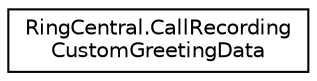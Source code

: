 digraph "Graphical Class Hierarchy"
{
 // LATEX_PDF_SIZE
  edge [fontname="Helvetica",fontsize="10",labelfontname="Helvetica",labelfontsize="10"];
  node [fontname="Helvetica",fontsize="10",shape=record];
  rankdir="LR";
  Node0 [label="RingCentral.CallRecording\lCustomGreetingData",height=0.2,width=0.4,color="black", fillcolor="white", style="filled",URL="$classRingCentral_1_1CallRecordingCustomGreetingData.html",tooltip="Custom greeting data"];
}
